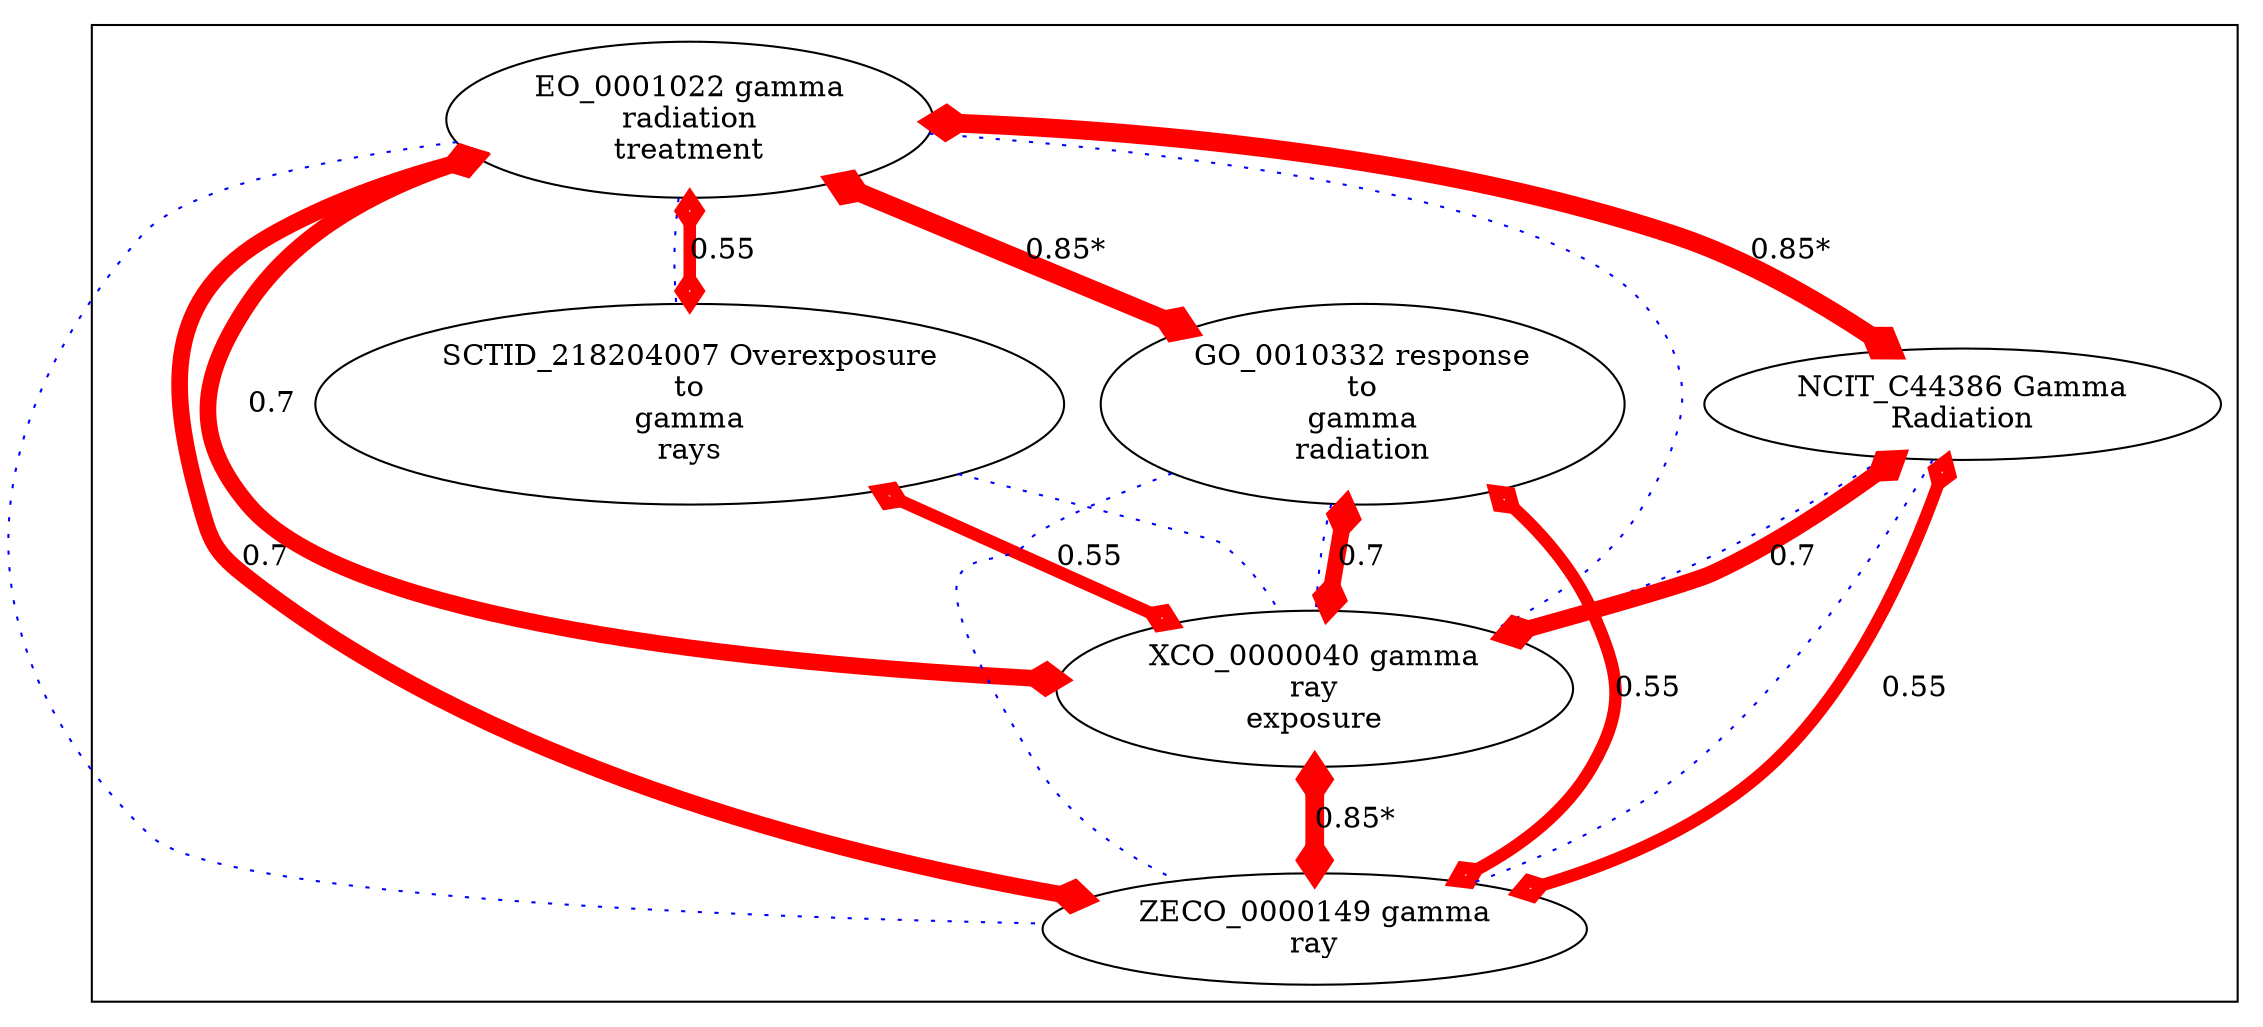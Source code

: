 digraph cliquegraph {
subgraph cluster_SCTID_218204007 {SCTID_218204007 [ label="SCTID_218204007 Overexposure
to
gamma
rays" ];
ZECO_0000149 [ label="ZECO_0000149 gamma
ray" ];
EO_0001022 [ label="EO_0001022 gamma
radiation
treatment" ];
GO_0010332 [ label="GO_0010332 response
to
gamma
radiation" ];
XCO_0000040 [ label="XCO_0000040 gamma
ray
exposure" ];
NCIT_C44386 [ label="NCIT_C44386 Gamma
Radiation" ];}
EO_0001022 -> ZECO_0000149 [ arrowhead = none, penwidth=1, color=blue, label="", style=dotted]

EO_0001022 -> SCTID_218204007 [ arrowhead = none, penwidth=1, color=blue, label="", style=dotted]

NCIT_C44386 -> XCO_0000040 [ arrowhead = none, penwidth=1, color=blue, label="", style=dotted]

GO_0010332 -> ZECO_0000149 [ arrowhead = none, penwidth=1, color=blue, label="", style=dotted]

EO_0001022 -> XCO_0000040 [ arrowhead = none, penwidth=1, color=blue, label="", style=dotted]

NCIT_C44386 -> ZECO_0000149 [ arrowhead = none, penwidth=1, color=blue, label="", style=dotted]

SCTID_218204007 -> XCO_0000040 [ arrowhead = none, penwidth=1, color=blue, label="", style=dotted]

GO_0010332 -> XCO_0000040 [ arrowhead = none, penwidth=1, color=blue, label="", style=dotted]
EO_0001022 -> SCTID_218204007 [ arrowhead = ediamond, penwidth=6, color=red, label="0.55", style=solid, arrowtail=ediamond, dir=both]

GO_0010332 -> ZECO_0000149 [ arrowhead = ediamond, penwidth=6, color=red, label="0.55", style=solid, arrowtail=ediamond, dir=both]

NCIT_C44386 -> ZECO_0000149 [ arrowhead = ediamond, penwidth=6, color=red, label="0.55", style=solid, arrowtail=ediamond, dir=both]

SCTID_218204007 -> XCO_0000040 [ arrowhead = ediamond, penwidth=6, color=red, label="0.55", style=solid, arrowtail=ediamond, dir=both]

EO_0001022 -> ZECO_0000149 [ arrowhead = ediamond, penwidth=8, color=red, label="0.7", style=solid, arrowtail=ediamond, dir=both]

EO_0001022 -> NCIT_C44386 [ arrowhead = ediamond, penwidth=9, color=red, label="0.85*", style=solid, arrowtail=ediamond, dir=both]

EO_0001022 -> GO_0010332 [ arrowhead = ediamond, penwidth=9, color=red, label="0.85*", style=solid, arrowtail=ediamond, dir=both]

NCIT_C44386 -> XCO_0000040 [ arrowhead = ediamond, penwidth=8, color=red, label="0.7", style=solid, arrowtail=ediamond, dir=both]

XCO_0000040 -> ZECO_0000149 [ arrowhead = ediamond, penwidth=9, color=red, label="0.85*", style=solid, arrowtail=ediamond, dir=both]

GO_0010332 -> XCO_0000040 [ arrowhead = ediamond, penwidth=8, color=red, label="0.7", style=solid, arrowtail=ediamond, dir=both]

EO_0001022 -> XCO_0000040 [ arrowhead = ediamond, penwidth=8, color=red, label="0.7", style=solid, arrowtail=ediamond, dir=both]
}